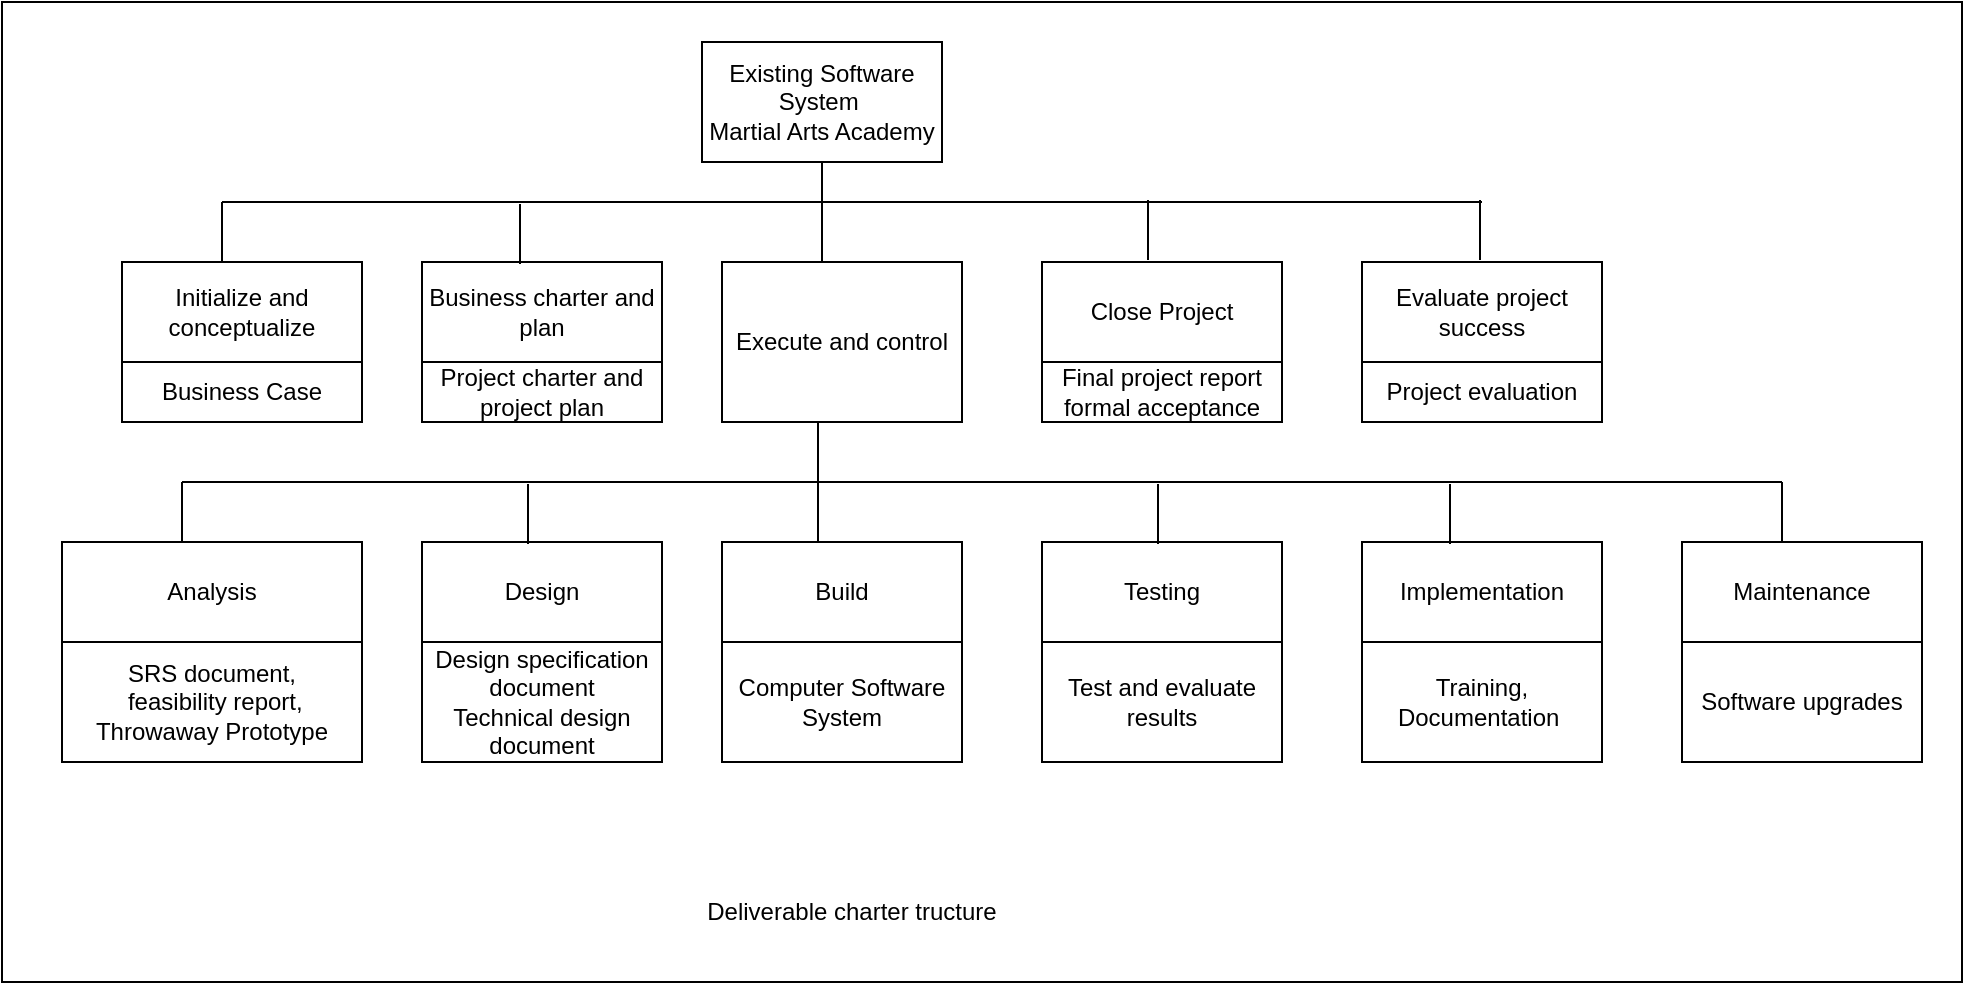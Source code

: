 <mxfile version="20.2.1" type="github">
  <diagram id="_v0U6XHrunSkltYkED8f" name="Page-1">
    <mxGraphModel dx="914" dy="482" grid="1" gridSize="10" guides="1" tooltips="1" connect="1" arrows="1" fold="1" page="1" pageScale="1" pageWidth="850" pageHeight="1100" math="0" shadow="0">
      <root>
        <mxCell id="0" />
        <mxCell id="1" parent="0" />
        <mxCell id="Sih1Pf5mhUMgSErxuZL1-40" value="" style="rounded=0;whiteSpace=wrap;html=1;" parent="1" vertex="1">
          <mxGeometry x="30" y="120" width="980" height="490" as="geometry" />
        </mxCell>
        <mxCell id="Sih1Pf5mhUMgSErxuZL1-1" value="Existing Software System&amp;nbsp;&lt;br&gt;Martial Arts Academy" style="rounded=0;whiteSpace=wrap;html=1;" parent="1" vertex="1">
          <mxGeometry x="380" y="140" width="120" height="60" as="geometry" />
        </mxCell>
        <mxCell id="Sih1Pf5mhUMgSErxuZL1-2" value="Initialize and conceptualize" style="rounded=0;whiteSpace=wrap;html=1;" parent="1" vertex="1">
          <mxGeometry x="90" y="250" width="120" height="50" as="geometry" />
        </mxCell>
        <mxCell id="Sih1Pf5mhUMgSErxuZL1-4" value="Business Case" style="rounded=0;whiteSpace=wrap;html=1;" parent="1" vertex="1">
          <mxGeometry x="90" y="300" width="120" height="30" as="geometry" />
        </mxCell>
        <mxCell id="Sih1Pf5mhUMgSErxuZL1-6" value="Business charter and plan" style="rounded=0;whiteSpace=wrap;html=1;" parent="1" vertex="1">
          <mxGeometry x="240" y="250" width="120" height="50" as="geometry" />
        </mxCell>
        <mxCell id="Sih1Pf5mhUMgSErxuZL1-7" value="Project charter and project plan" style="rounded=0;whiteSpace=wrap;html=1;" parent="1" vertex="1">
          <mxGeometry x="240" y="300" width="120" height="30" as="geometry" />
        </mxCell>
        <mxCell id="Sih1Pf5mhUMgSErxuZL1-8" value="Execute and control" style="rounded=0;whiteSpace=wrap;html=1;" parent="1" vertex="1">
          <mxGeometry x="390" y="250" width="120" height="80" as="geometry" />
        </mxCell>
        <mxCell id="Sih1Pf5mhUMgSErxuZL1-10" value="Close Project" style="rounded=0;whiteSpace=wrap;html=1;" parent="1" vertex="1">
          <mxGeometry x="550" y="250" width="120" height="50" as="geometry" />
        </mxCell>
        <mxCell id="Sih1Pf5mhUMgSErxuZL1-11" value="Final project report formal acceptance" style="rounded=0;whiteSpace=wrap;html=1;" parent="1" vertex="1">
          <mxGeometry x="550" y="300" width="120" height="30" as="geometry" />
        </mxCell>
        <mxCell id="Sih1Pf5mhUMgSErxuZL1-12" value="Evaluate project success" style="rounded=0;whiteSpace=wrap;html=1;" parent="1" vertex="1">
          <mxGeometry x="710" y="250" width="120" height="50" as="geometry" />
        </mxCell>
        <mxCell id="Sih1Pf5mhUMgSErxuZL1-13" value="Project evaluation" style="rounded=0;whiteSpace=wrap;html=1;" parent="1" vertex="1">
          <mxGeometry x="710" y="300" width="120" height="30" as="geometry" />
        </mxCell>
        <mxCell id="Sih1Pf5mhUMgSErxuZL1-14" value="Analysis" style="rounded=0;whiteSpace=wrap;html=1;" parent="1" vertex="1">
          <mxGeometry x="60" y="390" width="150" height="50" as="geometry" />
        </mxCell>
        <mxCell id="Sih1Pf5mhUMgSErxuZL1-15" value="SRS document,&lt;br&gt;&amp;nbsp;feasibility report,&lt;br&gt;Throwaway Prototype" style="rounded=0;whiteSpace=wrap;html=1;" parent="1" vertex="1">
          <mxGeometry x="60" y="440" width="150" height="60" as="geometry" />
        </mxCell>
        <mxCell id="Sih1Pf5mhUMgSErxuZL1-16" value="Design" style="rounded=0;whiteSpace=wrap;html=1;" parent="1" vertex="1">
          <mxGeometry x="240" y="390" width="120" height="50" as="geometry" />
        </mxCell>
        <mxCell id="Sih1Pf5mhUMgSErxuZL1-17" value="Design specification document&lt;br&gt;Technical design document" style="rounded=0;whiteSpace=wrap;html=1;" parent="1" vertex="1">
          <mxGeometry x="240" y="440" width="120" height="60" as="geometry" />
        </mxCell>
        <mxCell id="Sih1Pf5mhUMgSErxuZL1-18" value="Build" style="rounded=0;whiteSpace=wrap;html=1;" parent="1" vertex="1">
          <mxGeometry x="390" y="390" width="120" height="50" as="geometry" />
        </mxCell>
        <mxCell id="Sih1Pf5mhUMgSErxuZL1-19" value="Testing" style="rounded=0;whiteSpace=wrap;html=1;" parent="1" vertex="1">
          <mxGeometry x="550" y="390" width="120" height="50" as="geometry" />
        </mxCell>
        <mxCell id="Sih1Pf5mhUMgSErxuZL1-20" value="Test and evaluate results" style="rounded=0;whiteSpace=wrap;html=1;" parent="1" vertex="1">
          <mxGeometry x="550" y="440" width="120" height="60" as="geometry" />
        </mxCell>
        <mxCell id="Sih1Pf5mhUMgSErxuZL1-21" value="Implementation" style="rounded=0;whiteSpace=wrap;html=1;" parent="1" vertex="1">
          <mxGeometry x="710" y="390" width="120" height="50" as="geometry" />
        </mxCell>
        <mxCell id="Sih1Pf5mhUMgSErxuZL1-22" value="Training, Documentation&amp;nbsp;" style="rounded=0;whiteSpace=wrap;html=1;" parent="1" vertex="1">
          <mxGeometry x="710" y="440" width="120" height="60" as="geometry" />
        </mxCell>
        <mxCell id="Sih1Pf5mhUMgSErxuZL1-23" value="Computer Software System" style="rounded=0;whiteSpace=wrap;html=1;" parent="1" vertex="1">
          <mxGeometry x="390" y="440" width="120" height="60" as="geometry" />
        </mxCell>
        <mxCell id="Sih1Pf5mhUMgSErxuZL1-24" value="" style="endArrow=none;html=1;rounded=0;" parent="1" source="Sih1Pf5mhUMgSErxuZL1-1" edge="1">
          <mxGeometry width="50" height="50" relative="1" as="geometry">
            <mxPoint x="440" y="250" as="sourcePoint" />
            <mxPoint x="440" y="250" as="targetPoint" />
          </mxGeometry>
        </mxCell>
        <mxCell id="Sih1Pf5mhUMgSErxuZL1-26" value="" style="endArrow=none;html=1;rounded=0;" parent="1" edge="1">
          <mxGeometry width="50" height="50" relative="1" as="geometry">
            <mxPoint x="140" y="220" as="sourcePoint" />
            <mxPoint x="770" y="220" as="targetPoint" />
          </mxGeometry>
        </mxCell>
        <mxCell id="Sih1Pf5mhUMgSErxuZL1-28" value="" style="endArrow=none;html=1;rounded=0;" parent="1" edge="1">
          <mxGeometry width="50" height="50" relative="1" as="geometry">
            <mxPoint x="140" y="250" as="sourcePoint" />
            <mxPoint x="140" y="220" as="targetPoint" />
          </mxGeometry>
        </mxCell>
        <mxCell id="Sih1Pf5mhUMgSErxuZL1-29" value="" style="endArrow=none;html=1;rounded=0;" parent="1" edge="1">
          <mxGeometry width="50" height="50" relative="1" as="geometry">
            <mxPoint x="289" y="251" as="sourcePoint" />
            <mxPoint x="289" y="221" as="targetPoint" />
          </mxGeometry>
        </mxCell>
        <mxCell id="Sih1Pf5mhUMgSErxuZL1-30" value="" style="endArrow=none;html=1;rounded=0;" parent="1" edge="1">
          <mxGeometry width="50" height="50" relative="1" as="geometry">
            <mxPoint x="769" y="249" as="sourcePoint" />
            <mxPoint x="769" y="219" as="targetPoint" />
          </mxGeometry>
        </mxCell>
        <mxCell id="Sih1Pf5mhUMgSErxuZL1-31" value="" style="endArrow=none;html=1;rounded=0;" parent="1" edge="1">
          <mxGeometry width="50" height="50" relative="1" as="geometry">
            <mxPoint x="603" y="249" as="sourcePoint" />
            <mxPoint x="603" y="219" as="targetPoint" />
          </mxGeometry>
        </mxCell>
        <mxCell id="Sih1Pf5mhUMgSErxuZL1-32" value="" style="endArrow=none;html=1;rounded=0;" parent="1" edge="1">
          <mxGeometry width="50" height="50" relative="1" as="geometry">
            <mxPoint x="120" y="360" as="sourcePoint" />
            <mxPoint x="920" y="360" as="targetPoint" />
          </mxGeometry>
        </mxCell>
        <mxCell id="Sih1Pf5mhUMgSErxuZL1-33" value="" style="endArrow=none;html=1;rounded=0;" parent="1" edge="1">
          <mxGeometry width="50" height="50" relative="1" as="geometry">
            <mxPoint x="120" y="390" as="sourcePoint" />
            <mxPoint x="120" y="360" as="targetPoint" />
          </mxGeometry>
        </mxCell>
        <mxCell id="Sih1Pf5mhUMgSErxuZL1-34" value="" style="endArrow=none;html=1;rounded=0;" parent="1" edge="1">
          <mxGeometry width="50" height="50" relative="1" as="geometry">
            <mxPoint x="438" y="360.0" as="sourcePoint" />
            <mxPoint x="438" y="330.0" as="targetPoint" />
          </mxGeometry>
        </mxCell>
        <mxCell id="Sih1Pf5mhUMgSErxuZL1-35" value="" style="endArrow=none;html=1;rounded=0;" parent="1" edge="1">
          <mxGeometry width="50" height="50" relative="1" as="geometry">
            <mxPoint x="754" y="391.0" as="sourcePoint" />
            <mxPoint x="754" y="361.0" as="targetPoint" />
          </mxGeometry>
        </mxCell>
        <mxCell id="Sih1Pf5mhUMgSErxuZL1-36" value="" style="endArrow=none;html=1;rounded=0;" parent="1" edge="1">
          <mxGeometry width="50" height="50" relative="1" as="geometry">
            <mxPoint x="608" y="391.0" as="sourcePoint" />
            <mxPoint x="608" y="361.0" as="targetPoint" />
          </mxGeometry>
        </mxCell>
        <mxCell id="Sih1Pf5mhUMgSErxuZL1-37" value="" style="endArrow=none;html=1;rounded=0;" parent="1" edge="1">
          <mxGeometry width="50" height="50" relative="1" as="geometry">
            <mxPoint x="293" y="391.0" as="sourcePoint" />
            <mxPoint x="293" y="361.0" as="targetPoint" />
          </mxGeometry>
        </mxCell>
        <mxCell id="Sih1Pf5mhUMgSErxuZL1-38" value="" style="endArrow=none;html=1;rounded=0;" parent="1" edge="1">
          <mxGeometry width="50" height="50" relative="1" as="geometry">
            <mxPoint x="438" y="390.0" as="sourcePoint" />
            <mxPoint x="438" y="360.0" as="targetPoint" />
          </mxGeometry>
        </mxCell>
        <mxCell id="Sih1Pf5mhUMgSErxuZL1-39" value="Deliverable charter tructure" style="text;html=1;strokeColor=none;fillColor=none;align=center;verticalAlign=middle;whiteSpace=wrap;rounded=0;" parent="1" vertex="1">
          <mxGeometry x="360" y="560" width="190" height="30" as="geometry" />
        </mxCell>
        <mxCell id="mArkjWxA3VDJdQjTRHFx-1" value="Maintenance" style="rounded=0;whiteSpace=wrap;html=1;" parent="1" vertex="1">
          <mxGeometry x="870" y="390" width="120" height="50" as="geometry" />
        </mxCell>
        <mxCell id="mArkjWxA3VDJdQjTRHFx-2" value="Software upgrades" style="rounded=0;whiteSpace=wrap;html=1;" parent="1" vertex="1">
          <mxGeometry x="870" y="440" width="120" height="60" as="geometry" />
        </mxCell>
        <mxCell id="mArkjWxA3VDJdQjTRHFx-5" value="" style="endArrow=none;html=1;rounded=0;" parent="1" edge="1">
          <mxGeometry width="50" height="50" relative="1" as="geometry">
            <mxPoint x="920" y="390" as="sourcePoint" />
            <mxPoint x="920" y="360" as="targetPoint" />
          </mxGeometry>
        </mxCell>
      </root>
    </mxGraphModel>
  </diagram>
</mxfile>
